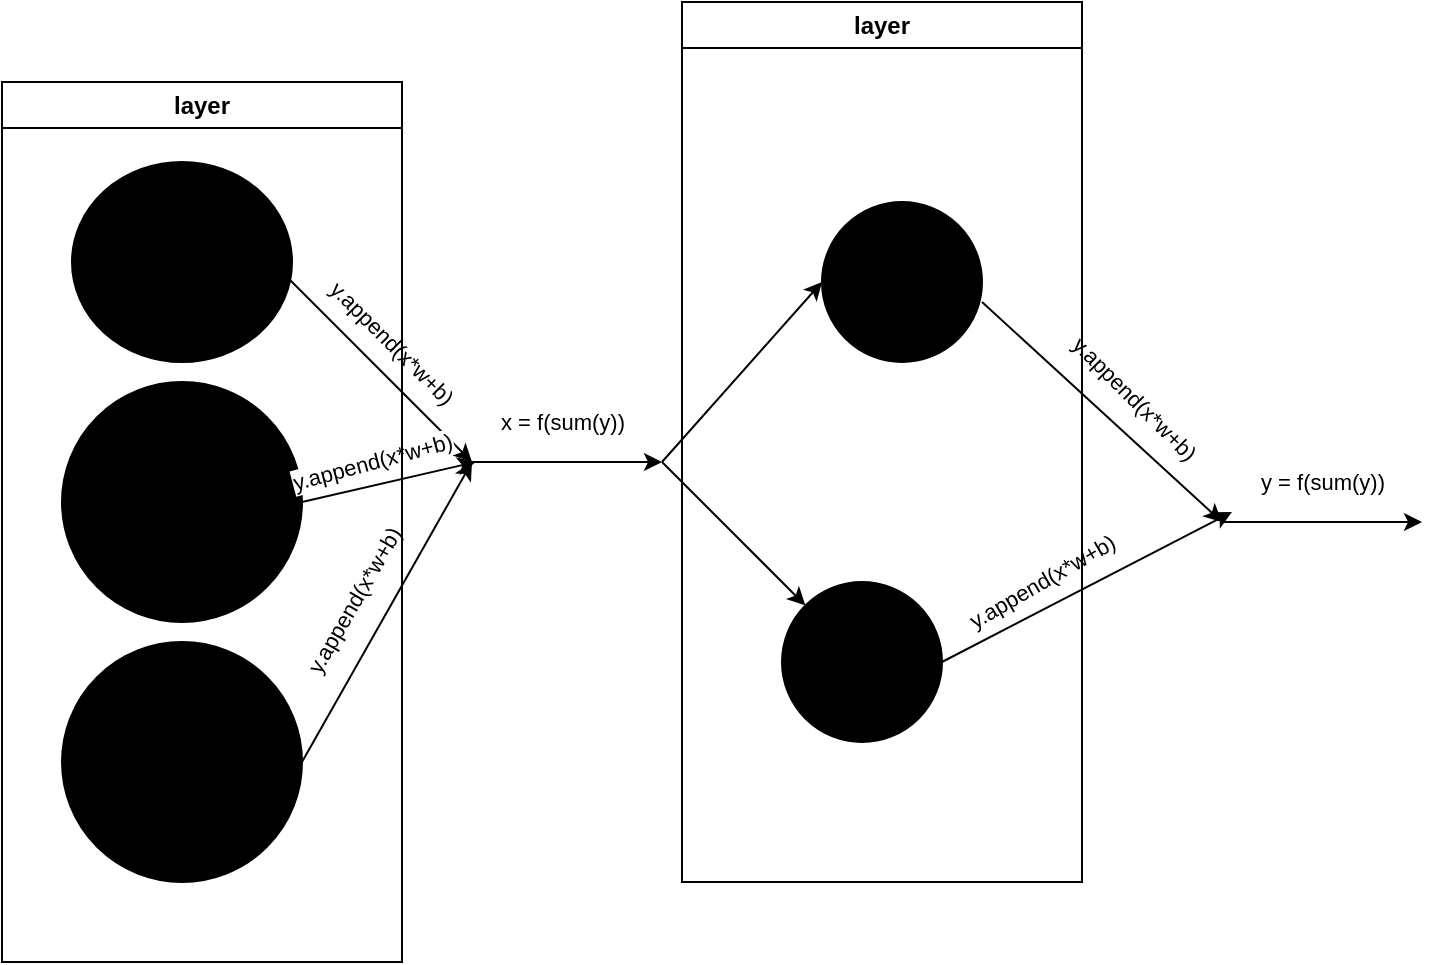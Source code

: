 <mxfile>
    <diagram id="lgC0vI8X5FuwqdmXACG5" name="Page-1">
        <mxGraphModel dx="583" dy="618" grid="1" gridSize="10" guides="1" tooltips="1" connect="1" arrows="1" fold="1" page="1" pageScale="1" pageWidth="1100" pageHeight="1700" background="none" math="0" shadow="0">
            <root>
                <mxCell id="0"/>
                <mxCell id="1" parent="0"/>
                <mxCell id="8" value="b=4 w=3" style="ellipse;whiteSpace=wrap;html=1;fillColor=#000000;" parent="1" vertex="1">
                    <mxGeometry x="300" y="390" width="120" height="120" as="geometry"/>
                </mxCell>
                <mxCell id="5" value="b=4 w=3" style="ellipse;whiteSpace=wrap;html=1;fillColor=#000000;" parent="1" vertex="1">
                    <mxGeometry x="300" y="260" width="120" height="120" as="geometry"/>
                </mxCell>
                <mxCell id="2" value="b=1, w&lt;br&gt;=2" style="ellipse;whiteSpace=wrap;html=1;fillColor=#000000;" parent="1" vertex="1">
                    <mxGeometry x="305" y="150" width="110" height="100" as="geometry"/>
                </mxCell>
                <mxCell id="3" value="" style="endArrow=classic;html=1;exitX=1;exitY=0.5;exitDx=0;exitDy=0;" parent="1" edge="1">
                    <mxGeometry width="50" height="50" relative="1" as="geometry">
                        <mxPoint x="405" y="200" as="sourcePoint"/>
                        <mxPoint x="505" y="300" as="targetPoint"/>
                    </mxGeometry>
                </mxCell>
                <mxCell id="4" value="y.append(x*w+b)" style="edgeLabel;html=1;align=center;verticalAlign=middle;resizable=0;points=[];rotation=45;" parent="3" vertex="1" connectable="0">
                    <mxGeometry x="0.615" relative="1" as="geometry">
                        <mxPoint x="-21" y="-41" as="offset"/>
                    </mxGeometry>
                </mxCell>
                <mxCell id="6" value="" style="endArrow=classic;html=1;exitX=1;exitY=0.5;exitDx=0;exitDy=0;" parent="1" source="5" edge="1">
                    <mxGeometry width="50" height="50" relative="1" as="geometry">
                        <mxPoint x="420" y="310" as="sourcePoint"/>
                        <mxPoint x="506.852" y="300" as="targetPoint"/>
                    </mxGeometry>
                </mxCell>
                <mxCell id="7" value="y.append(x*w+b)" style="edgeLabel;html=1;align=center;verticalAlign=middle;resizable=0;points=[];rotation=-60;" parent="6" vertex="1" connectable="0">
                    <mxGeometry x="0.615" relative="1" as="geometry">
                        <mxPoint x="-45" y="66" as="offset"/>
                    </mxGeometry>
                </mxCell>
                <mxCell id="9" value="" style="endArrow=classic;html=1;exitX=1;exitY=0.5;exitDx=0;exitDy=0;" parent="1" source="8" edge="1">
                    <mxGeometry width="50" height="50" relative="1" as="geometry">
                        <mxPoint x="420" y="440" as="sourcePoint"/>
                        <mxPoint x="505" y="300" as="targetPoint"/>
                    </mxGeometry>
                </mxCell>
                <mxCell id="10" value="y.append(x*w+b)" style="edgeLabel;html=1;align=center;verticalAlign=middle;resizable=0;points=[];rotation=-15;" parent="9" vertex="1" connectable="0">
                    <mxGeometry x="0.615" relative="1" as="geometry">
                        <mxPoint x="-34" y="-29" as="offset"/>
                    </mxGeometry>
                </mxCell>
                <mxCell id="12" value="x = f(sum(y))" style="endArrow=classic;html=1;" parent="1" edge="1">
                    <mxGeometry y="20" width="50" height="50" relative="1" as="geometry">
                        <mxPoint x="500" y="300" as="sourcePoint"/>
                        <mxPoint x="600" y="300" as="targetPoint"/>
                        <mxPoint as="offset"/>
                    </mxGeometry>
                </mxCell>
                <mxCell id="14" value="" style="endArrow=classic;html=1;" parent="1" target="16" edge="1">
                    <mxGeometry width="50" height="50" relative="1" as="geometry">
                        <mxPoint x="600" y="300" as="sourcePoint"/>
                        <mxPoint x="670" y="360" as="targetPoint"/>
                    </mxGeometry>
                </mxCell>
                <mxCell id="15" value="" style="endArrow=classic;html=1;" parent="1" edge="1">
                    <mxGeometry width="50" height="50" relative="1" as="geometry">
                        <mxPoint x="600" y="300" as="sourcePoint"/>
                        <mxPoint x="680" y="210" as="targetPoint"/>
                    </mxGeometry>
                </mxCell>
                <mxCell id="16" value="w=2 b=4" style="ellipse;whiteSpace=wrap;html=1;aspect=fixed;fillColor=#000000;" parent="1" vertex="1">
                    <mxGeometry x="660" y="360" width="80" height="80" as="geometry"/>
                </mxCell>
                <mxCell id="17" value="w=3 b=1" style="ellipse;whiteSpace=wrap;html=1;aspect=fixed;fillColor=#000000;" parent="1" vertex="1">
                    <mxGeometry x="680" y="170" width="80" height="80" as="geometry"/>
                </mxCell>
                <mxCell id="20" value="" style="endArrow=classic;html=1;exitX=1;exitY=0.5;exitDx=0;exitDy=0;" parent="1" edge="1">
                    <mxGeometry width="50" height="50" relative="1" as="geometry">
                        <mxPoint x="760" y="220" as="sourcePoint"/>
                        <mxPoint x="880" y="330" as="targetPoint"/>
                    </mxGeometry>
                </mxCell>
                <mxCell id="21" value="y.append(x*w+b)" style="edgeLabel;html=1;align=center;verticalAlign=middle;resizable=0;points=[];rotation=45;" parent="20" vertex="1" connectable="0">
                    <mxGeometry x="0.615" relative="1" as="geometry">
                        <mxPoint x="-21" y="-41" as="offset"/>
                    </mxGeometry>
                </mxCell>
                <mxCell id="22" value="" style="endArrow=classic;html=1;exitX=1;exitY=0.5;exitDx=0;exitDy=0;" parent="1" source="16" edge="1">
                    <mxGeometry width="50" height="50" relative="1" as="geometry">
                        <mxPoint x="800.0" y="475" as="sourcePoint"/>
                        <mxPoint x="885" y="325" as="targetPoint"/>
                    </mxGeometry>
                </mxCell>
                <mxCell id="23" value="y.append(x*w+b)" style="edgeLabel;html=1;align=center;verticalAlign=middle;resizable=0;points=[];rotation=-30;" parent="22" vertex="1" connectable="0">
                    <mxGeometry x="0.615" relative="1" as="geometry">
                        <mxPoint x="-68" y="21" as="offset"/>
                    </mxGeometry>
                </mxCell>
                <mxCell id="24" value="y&amp;nbsp;= f(sum(y))" style="endArrow=classic;html=1;" parent="1" edge="1">
                    <mxGeometry y="20" width="50" height="50" relative="1" as="geometry">
                        <mxPoint x="880" y="330" as="sourcePoint"/>
                        <mxPoint x="980" y="330" as="targetPoint"/>
                        <mxPoint as="offset"/>
                    </mxGeometry>
                </mxCell>
                <mxCell id="25" value="layer" style="swimlane;whiteSpace=wrap;html=1;" vertex="1" parent="1">
                    <mxGeometry x="270" y="110" width="200" height="440" as="geometry"/>
                </mxCell>
                <mxCell id="26" value="layer" style="swimlane;whiteSpace=wrap;html=1;" vertex="1" parent="1">
                    <mxGeometry x="610" y="70" width="200" height="440" as="geometry"/>
                </mxCell>
            </root>
        </mxGraphModel>
    </diagram>
</mxfile>